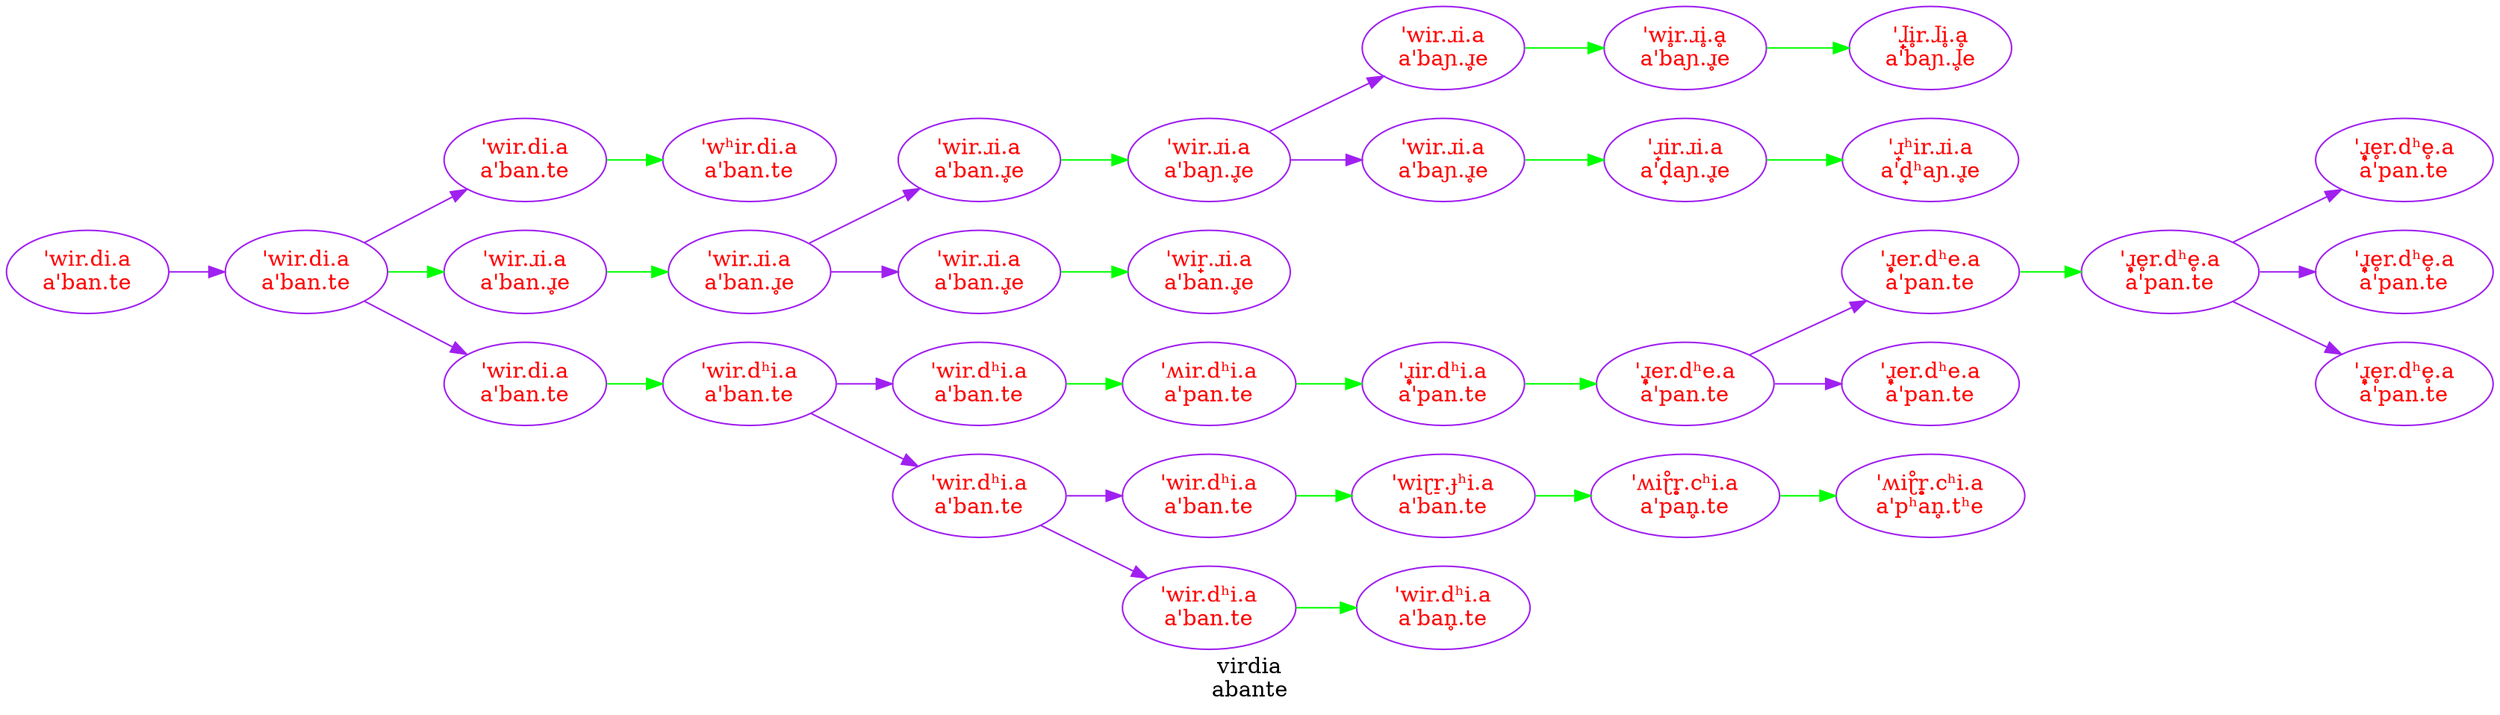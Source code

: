 digraph " We display the history of a word" {
label = "virdia
abante" 
graph[rankdir="LR"];
node [style="filled", fillcolor = "white"];
edge [style="solid", color="purple"];
0 [label="'ɺ̟̟̟̟i̥r.ɺi̥.ḁ
a'baɲ.ɺ̥e", fillcolor= white, color="purple",  fontcolor="red"];
1 [label="'wir.dʰi.a
a'ban.te", fillcolor= white, color="purple",  fontcolor="red"];
2 [label="'wir.ɹi.a
a'ban.ɹ̥e", fillcolor= white, color="purple",  fontcolor="red"];
3 [label="'wir.ɹi.a
a'ban.ɹ̥e", fillcolor= white, color="purple",  fontcolor="red"];
4 [label="'ʍir.dʰi.a
a'pan.te", fillcolor= white, color="purple",  fontcolor="red"];
5 [label="'wir̟̟.ɹi.a
a'ban.ɹ̥e", fillcolor= white, color="purple",  fontcolor="red"];
6 [label="'wir.di.a
a'ban.te", fillcolor= white, color="purple",  fontcolor="red"];
7 [label="'wir.dʰi.a
a'ban.te", fillcolor= white, color="purple",  fontcolor="red"];
8 [label="'wir.di.a
a'ban.te", fillcolor= white, color="purple",  fontcolor="red"];
9 [label="'wir.ɹi.a
a'ban.ɹ̥e", fillcolor= white, color="purple",  fontcolor="red"];
10 [label="'wir.di.a
a'ban.te", fillcolor= white, color="purple",  fontcolor="red"];
11 [label="'ɹ̟ʰir.ɹi.a
a'd̟ʰaɲ.ɹ̥e", fillcolor= white, color="purple",  fontcolor="red"];
12 [label="'ɹ̥̟er.dʰe.a
a'pan.te", fillcolor= white, color="purple",  fontcolor="red"];
13 [label="'wir.ɹi.a
a'ban.ɹ̥e", fillcolor= white, color="purple",  fontcolor="red"];
14 [label="'wir.ɹi.a
a'baɲ.ɹ̥e", fillcolor= white, color="purple",  fontcolor="red"];
15 [label="'wir.dʰi.a
a'ban.te", fillcolor= white, color="purple",  fontcolor="red"];
16 [label="'wʰir.di.a
a'ban.te", fillcolor= white, color="purple",  fontcolor="red"];
17 [label="'ɹ̟ir.ɹi.a
a'd̟aɲ.ɹ̥e", fillcolor= white, color="purple",  fontcolor="red"];
18 [label="'wi̥r.ɹi̥.ḁ
a'baɲ.ɹ̥e", fillcolor= white, color="purple",  fontcolor="red"];
19 [label="'ɹ̥̟e̥r.dʰe̥.a
a'pan.te", fillcolor= white, color="purple",  fontcolor="red"];
20 [label="'ɹ̥̟er.dʰe.a
a'pan.te", fillcolor= white, color="purple",  fontcolor="red"];
21 [label="'ʍiɽ̊r̥̠.cʰi.a
a'pʰan̥.tʰe", fillcolor= white, color="purple",  fontcolor="red"];
22 [label="'wir.ɹi.a
a'baɲ.ɹ̥e", fillcolor= white, color="purple",  fontcolor="red"];
23 [label="'ɹ̥̟e̥r.dʰe̥.a
a'pan.te", fillcolor= white, color="purple",  fontcolor="red"];
24 [label="'ʍiɽ̊r̥̠.cʰi.a
a'pan̥.te", fillcolor= white, color="purple",  fontcolor="red"];
25 [label="'wir.di.a
a'ban.te", fillcolor= white, color="purple",  fontcolor="red"];
26 [label="'wiɽr̠.ɟʰi.a
a'ban.te", fillcolor= white, color="purple",  fontcolor="red"];
27 [label="'ɹ̥̟e̥r.dʰe̥.a
a'pan.te", fillcolor= white, color="purple",  fontcolor="red"];
28 [label="'ɹ̥̟er.dʰe.a
a'pan.te", fillcolor= white, color="purple",  fontcolor="red"];
29 [label="'wir.dʰi.a
a'ban.te", fillcolor= white, color="purple",  fontcolor="red"];
30 [label="'wir.ɹi.a
a'baɲ.ɹ̥e", fillcolor= white, color="purple",  fontcolor="red"];
31 [label="'wir.dʰi.a
a'ban.te", fillcolor= white, color="purple",  fontcolor="red"];
32 [label="'ɹ̥̟ir.dʰi.a
a'pan.te", fillcolor= white, color="purple",  fontcolor="red"];
33 [label="'wir.dʰi.a
a'ban̥.te", fillcolor= white, color="purple",  fontcolor="red"];
34 [label="'ɹ̥̟e̥r.dʰe̥.a
a'pan.te", fillcolor= white, color="purple",  fontcolor="red"];
6 -> 10;
25 -> 29[style="solid", color="green"];
10 -> 25;
32 -> 20[style="solid", color="green"];
4 -> 32[style="solid", color="green"];
1 -> 4[style="solid", color="green"];
29 -> 1;
12 -> 23[style="solid", color="green"];
20 -> 12;
29 -> 31;
13 -> 9[style="solid", color="green"];
10 -> 13[style="solid", color="green"];
2 -> 14[style="solid", color="green"];
9 -> 2;
23 -> 34;
23 -> 27;
23 -> 19;
20 -> 28;
15 -> 33[style="solid", color="green"];
31 -> 15;
24 -> 21[style="solid", color="green"];
26 -> 24[style="solid", color="green"];
7 -> 26[style="solid", color="green"];
31 -> 7;
17 -> 11[style="solid", color="green"];
30 -> 17[style="solid", color="green"];
14 -> 30;
18 -> 0[style="solid", color="green"];
22 -> 18[style="solid", color="green"];
14 -> 22;
3 -> 5[style="solid", color="green"];
9 -> 3;
8 -> 16[style="solid", color="green"];
10 -> 8;
}